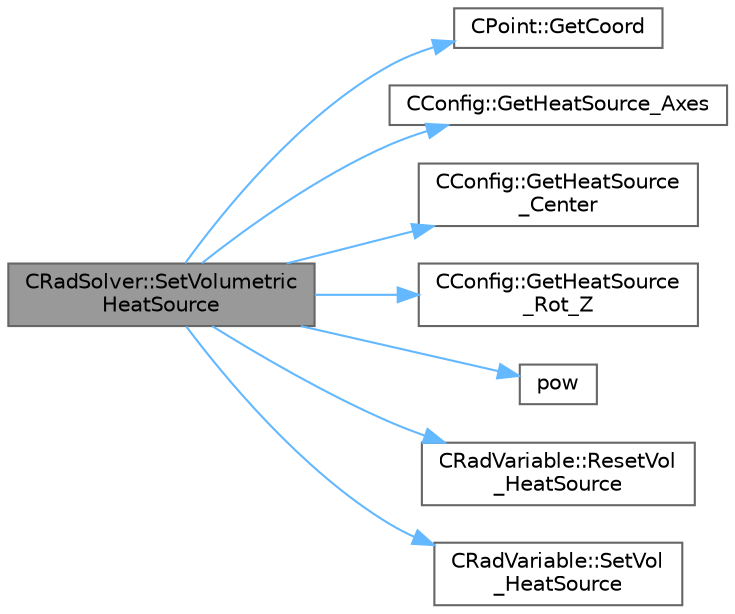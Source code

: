 digraph "CRadSolver::SetVolumetricHeatSource"
{
 // LATEX_PDF_SIZE
  bgcolor="transparent";
  edge [fontname=Helvetica,fontsize=10,labelfontname=Helvetica,labelfontsize=10];
  node [fontname=Helvetica,fontsize=10,shape=box,height=0.2,width=0.4];
  rankdir="LR";
  Node1 [id="Node000001",label="CRadSolver::SetVolumetric\lHeatSource",height=0.2,width=0.4,color="gray40", fillcolor="grey60", style="filled", fontcolor="black",tooltip="Set the volumetric heat source."];
  Node1 -> Node2 [id="edge1_Node000001_Node000002",color="steelblue1",style="solid",tooltip=" "];
  Node2 [id="Node000002",label="CPoint::GetCoord",height=0.2,width=0.4,color="grey40", fillcolor="white", style="filled",URL="$classCPoint.html#ab16c29dd03911529cd73bf467c313179",tooltip="Get the coordinates dor the control volume."];
  Node1 -> Node3 [id="edge2_Node000001_Node000003",color="steelblue1",style="solid",tooltip=" "];
  Node3 [id="Node000003",label="CConfig::GetHeatSource_Axes",height=0.2,width=0.4,color="grey40", fillcolor="white", style="filled",URL="$classCConfig.html#a0bdd68ffac81ccd702a2f2d7ff7bd6f8",tooltip="Get the radius of the ellipsoid that introduces a volumetric heat source."];
  Node1 -> Node4 [id="edge3_Node000001_Node000004",color="steelblue1",style="solid",tooltip=" "];
  Node4 [id="Node000004",label="CConfig::GetHeatSource\l_Center",height=0.2,width=0.4,color="grey40", fillcolor="white", style="filled",URL="$classCConfig.html#a23240e7743148f8f772d2a6f2ccf3bf6",tooltip="Get the position of the center of the volumetric heat source."];
  Node1 -> Node5 [id="edge4_Node000001_Node000005",color="steelblue1",style="solid",tooltip=" "];
  Node5 [id="Node000005",label="CConfig::GetHeatSource\l_Rot_Z",height=0.2,width=0.4,color="grey40", fillcolor="white", style="filled",URL="$classCConfig.html#a41465da2367e3b06f50412243978eb19",tooltip="Get the rotation angle of the volumetric heat source in axis Z."];
  Node1 -> Node6 [id="edge5_Node000001_Node000006",color="steelblue1",style="solid",tooltip=" "];
  Node6 [id="Node000006",label="pow",height=0.2,width=0.4,color="grey40", fillcolor="white", style="filled",URL="$group__SIMD.html#ga768cbdeba8e4567257959378fba27f17",tooltip=" "];
  Node1 -> Node7 [id="edge6_Node000001_Node000007",color="steelblue1",style="solid",tooltip=" "];
  Node7 [id="Node000007",label="CRadVariable::ResetVol\l_HeatSource",height=0.2,width=0.4,color="grey40", fillcolor="white", style="filled",URL="$classCRadVariable.html#a3204d7216f80143f454744fba50ebe5f",tooltip="Reset as false a volumetric heat source for all points."];
  Node1 -> Node8 [id="edge7_Node000001_Node000008",color="steelblue1",style="solid",tooltip=" "];
  Node8 [id="Node000008",label="CRadVariable::SetVol\l_HeatSource",height=0.2,width=0.4,color="grey40", fillcolor="white", style="filled",URL="$classCRadVariable.html#af17e3b0097d7589575d181b2f1501a19",tooltip="Set as true a volumetric heat source for point iPoint."];
}
